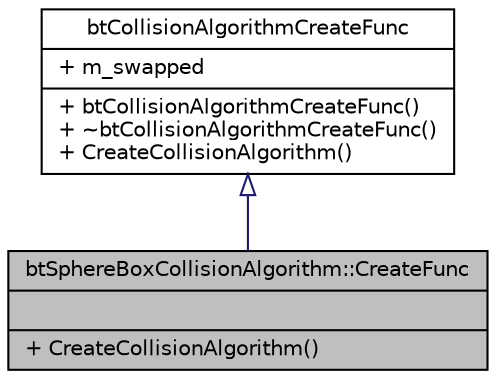digraph G
{
  edge [fontname="Helvetica",fontsize="10",labelfontname="Helvetica",labelfontsize="10"];
  node [fontname="Helvetica",fontsize="10",shape=record];
  Node1 [label="{btSphereBoxCollisionAlgorithm::CreateFunc\n||+ CreateCollisionAlgorithm()\l}",height=0.2,width=0.4,color="black", fillcolor="grey75", style="filled" fontcolor="black"];
  Node2 -> Node1 [dir=back,color="midnightblue",fontsize="10",style="solid",arrowtail="empty",fontname="Helvetica"];
  Node2 [label="{btCollisionAlgorithmCreateFunc\n|+ m_swapped\l|+ btCollisionAlgorithmCreateFunc()\l+ ~btCollisionAlgorithmCreateFunc()\l+ CreateCollisionAlgorithm()\l}",height=0.2,width=0.4,color="black", fillcolor="white", style="filled",URL="$d4/dad/structbtCollisionAlgorithmCreateFunc.html",tooltip="Used by the btCollisionDispatcher to register and create instances for btCollisionAlgorithm."];
}
